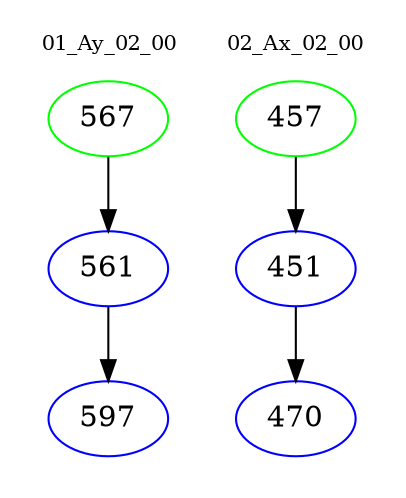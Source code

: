 digraph{
subgraph cluster_0 {
color = white
label = "01_Ay_02_00";
fontsize=10;
T0_567 [label="567", color="green"]
T0_567 -> T0_561 [color="black"]
T0_561 [label="561", color="blue"]
T0_561 -> T0_597 [color="black"]
T0_597 [label="597", color="blue"]
}
subgraph cluster_1 {
color = white
label = "02_Ax_02_00";
fontsize=10;
T1_457 [label="457", color="green"]
T1_457 -> T1_451 [color="black"]
T1_451 [label="451", color="blue"]
T1_451 -> T1_470 [color="black"]
T1_470 [label="470", color="blue"]
}
}
